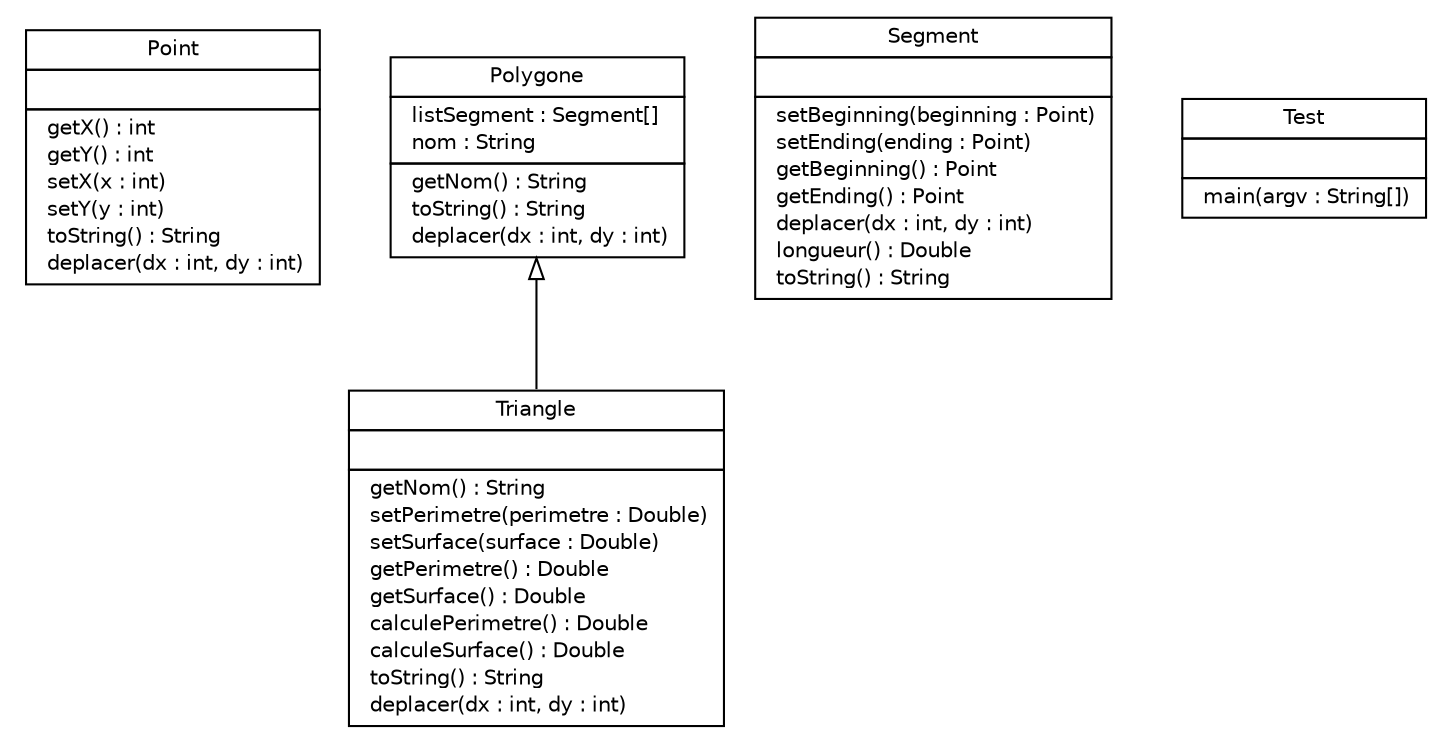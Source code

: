 #!/usr/local/bin/dot
#
# Class diagram 
# Generated by UMLGraph version R5_6 (http://www.umlgraph.org/)
#

digraph G {
	edge [fontname="Helvetica",fontsize=10,labelfontname="Helvetica",labelfontsize=10];
	node [fontname="Helvetica",fontsize=10,shape=plaintext];
	nodesep=0.25;
	ranksep=0.5;
	// geometrie2.Point
	c0 [label=<<table title="geometrie2.Point" border="0" cellborder="1" cellspacing="0" cellpadding="2" port="p">
		<tr><td><table border="0" cellspacing="0" cellpadding="1">
<tr><td align="center" balign="center"> Point </td></tr>
		</table></td></tr>
		<tr><td><table border="0" cellspacing="0" cellpadding="1">
<tr><td align="left" balign="left">  </td></tr>
		</table></td></tr>
		<tr><td><table border="0" cellspacing="0" cellpadding="1">
<tr><td align="left" balign="left">  getX() : int </td></tr>
<tr><td align="left" balign="left">  getY() : int </td></tr>
<tr><td align="left" balign="left">  setX(x : int) </td></tr>
<tr><td align="left" balign="left">  setY(y : int) </td></tr>
<tr><td align="left" balign="left">  toString() : String </td></tr>
<tr><td align="left" balign="left">  deplacer(dx : int, dy : int) </td></tr>
		</table></td></tr>
		</table>>, URL="null", fontname="Helvetica", fontcolor="black", fontsize=10.0];
	// geometrie2.Polygone
	c1 [label=<<table title="geometrie2.Polygone" border="0" cellborder="1" cellspacing="0" cellpadding="2" port="p">
		<tr><td><table border="0" cellspacing="0" cellpadding="1">
<tr><td align="center" balign="center"> Polygone </td></tr>
		</table></td></tr>
		<tr><td><table border="0" cellspacing="0" cellpadding="1">
<tr><td align="left" balign="left">  listSegment : Segment[] </td></tr>
<tr><td align="left" balign="left">  nom : String </td></tr>
		</table></td></tr>
		<tr><td><table border="0" cellspacing="0" cellpadding="1">
<tr><td align="left" balign="left">  getNom() : String </td></tr>
<tr><td align="left" balign="left">  toString() : String </td></tr>
<tr><td align="left" balign="left">  deplacer(dx : int, dy : int) </td></tr>
		</table></td></tr>
		</table>>, URL="null", fontname="Helvetica", fontcolor="black", fontsize=10.0];
	// geometrie2.Segment
	c2 [label=<<table title="geometrie2.Segment" border="0" cellborder="1" cellspacing="0" cellpadding="2" port="p">
		<tr><td><table border="0" cellspacing="0" cellpadding="1">
<tr><td align="center" balign="center"> Segment </td></tr>
		</table></td></tr>
		<tr><td><table border="0" cellspacing="0" cellpadding="1">
<tr><td align="left" balign="left">  </td></tr>
		</table></td></tr>
		<tr><td><table border="0" cellspacing="0" cellpadding="1">
<tr><td align="left" balign="left">  setBeginning(beginning : Point) </td></tr>
<tr><td align="left" balign="left">  setEnding(ending : Point) </td></tr>
<tr><td align="left" balign="left">  getBeginning() : Point </td></tr>
<tr><td align="left" balign="left">  getEnding() : Point </td></tr>
<tr><td align="left" balign="left">  deplacer(dx : int, dy : int) </td></tr>
<tr><td align="left" balign="left">  longueur() : Double </td></tr>
<tr><td align="left" balign="left">  toString() : String </td></tr>
		</table></td></tr>
		</table>>, URL="null", fontname="Helvetica", fontcolor="black", fontsize=10.0];
	// geometrie2.Test
	c3 [label=<<table title="geometrie2.Test" border="0" cellborder="1" cellspacing="0" cellpadding="2" port="p">
		<tr><td><table border="0" cellspacing="0" cellpadding="1">
<tr><td align="center" balign="center"> Test </td></tr>
		</table></td></tr>
		<tr><td><table border="0" cellspacing="0" cellpadding="1">
<tr><td align="left" balign="left">  </td></tr>
		</table></td></tr>
		<tr><td><table border="0" cellspacing="0" cellpadding="1">
<tr><td align="left" balign="left">  main(argv : String[]) </td></tr>
		</table></td></tr>
		</table>>, URL="null", fontname="Helvetica", fontcolor="black", fontsize=10.0];
	// geometrie2.Triangle
	c4 [label=<<table title="geometrie2.Triangle" border="0" cellborder="1" cellspacing="0" cellpadding="2" port="p">
		<tr><td><table border="0" cellspacing="0" cellpadding="1">
<tr><td align="center" balign="center"> Triangle </td></tr>
		</table></td></tr>
		<tr><td><table border="0" cellspacing="0" cellpadding="1">
<tr><td align="left" balign="left">  </td></tr>
		</table></td></tr>
		<tr><td><table border="0" cellspacing="0" cellpadding="1">
<tr><td align="left" balign="left">  getNom() : String </td></tr>
<tr><td align="left" balign="left">  setPerimetre(perimetre : Double) </td></tr>
<tr><td align="left" balign="left">  setSurface(surface : Double) </td></tr>
<tr><td align="left" balign="left">  getPerimetre() : Double </td></tr>
<tr><td align="left" balign="left">  getSurface() : Double </td></tr>
<tr><td align="left" balign="left">  calculePerimetre() : Double </td></tr>
<tr><td align="left" balign="left">  calculeSurface() : Double </td></tr>
<tr><td align="left" balign="left">  toString() : String </td></tr>
<tr><td align="left" balign="left">  deplacer(dx : int, dy : int) </td></tr>
		</table></td></tr>
		</table>>, URL="null", fontname="Helvetica", fontcolor="black", fontsize=10.0];
	//geometrie2.Triangle extends geometrie2.Polygone
	c1:p -> c4:p [dir=back,arrowtail=empty];
}

